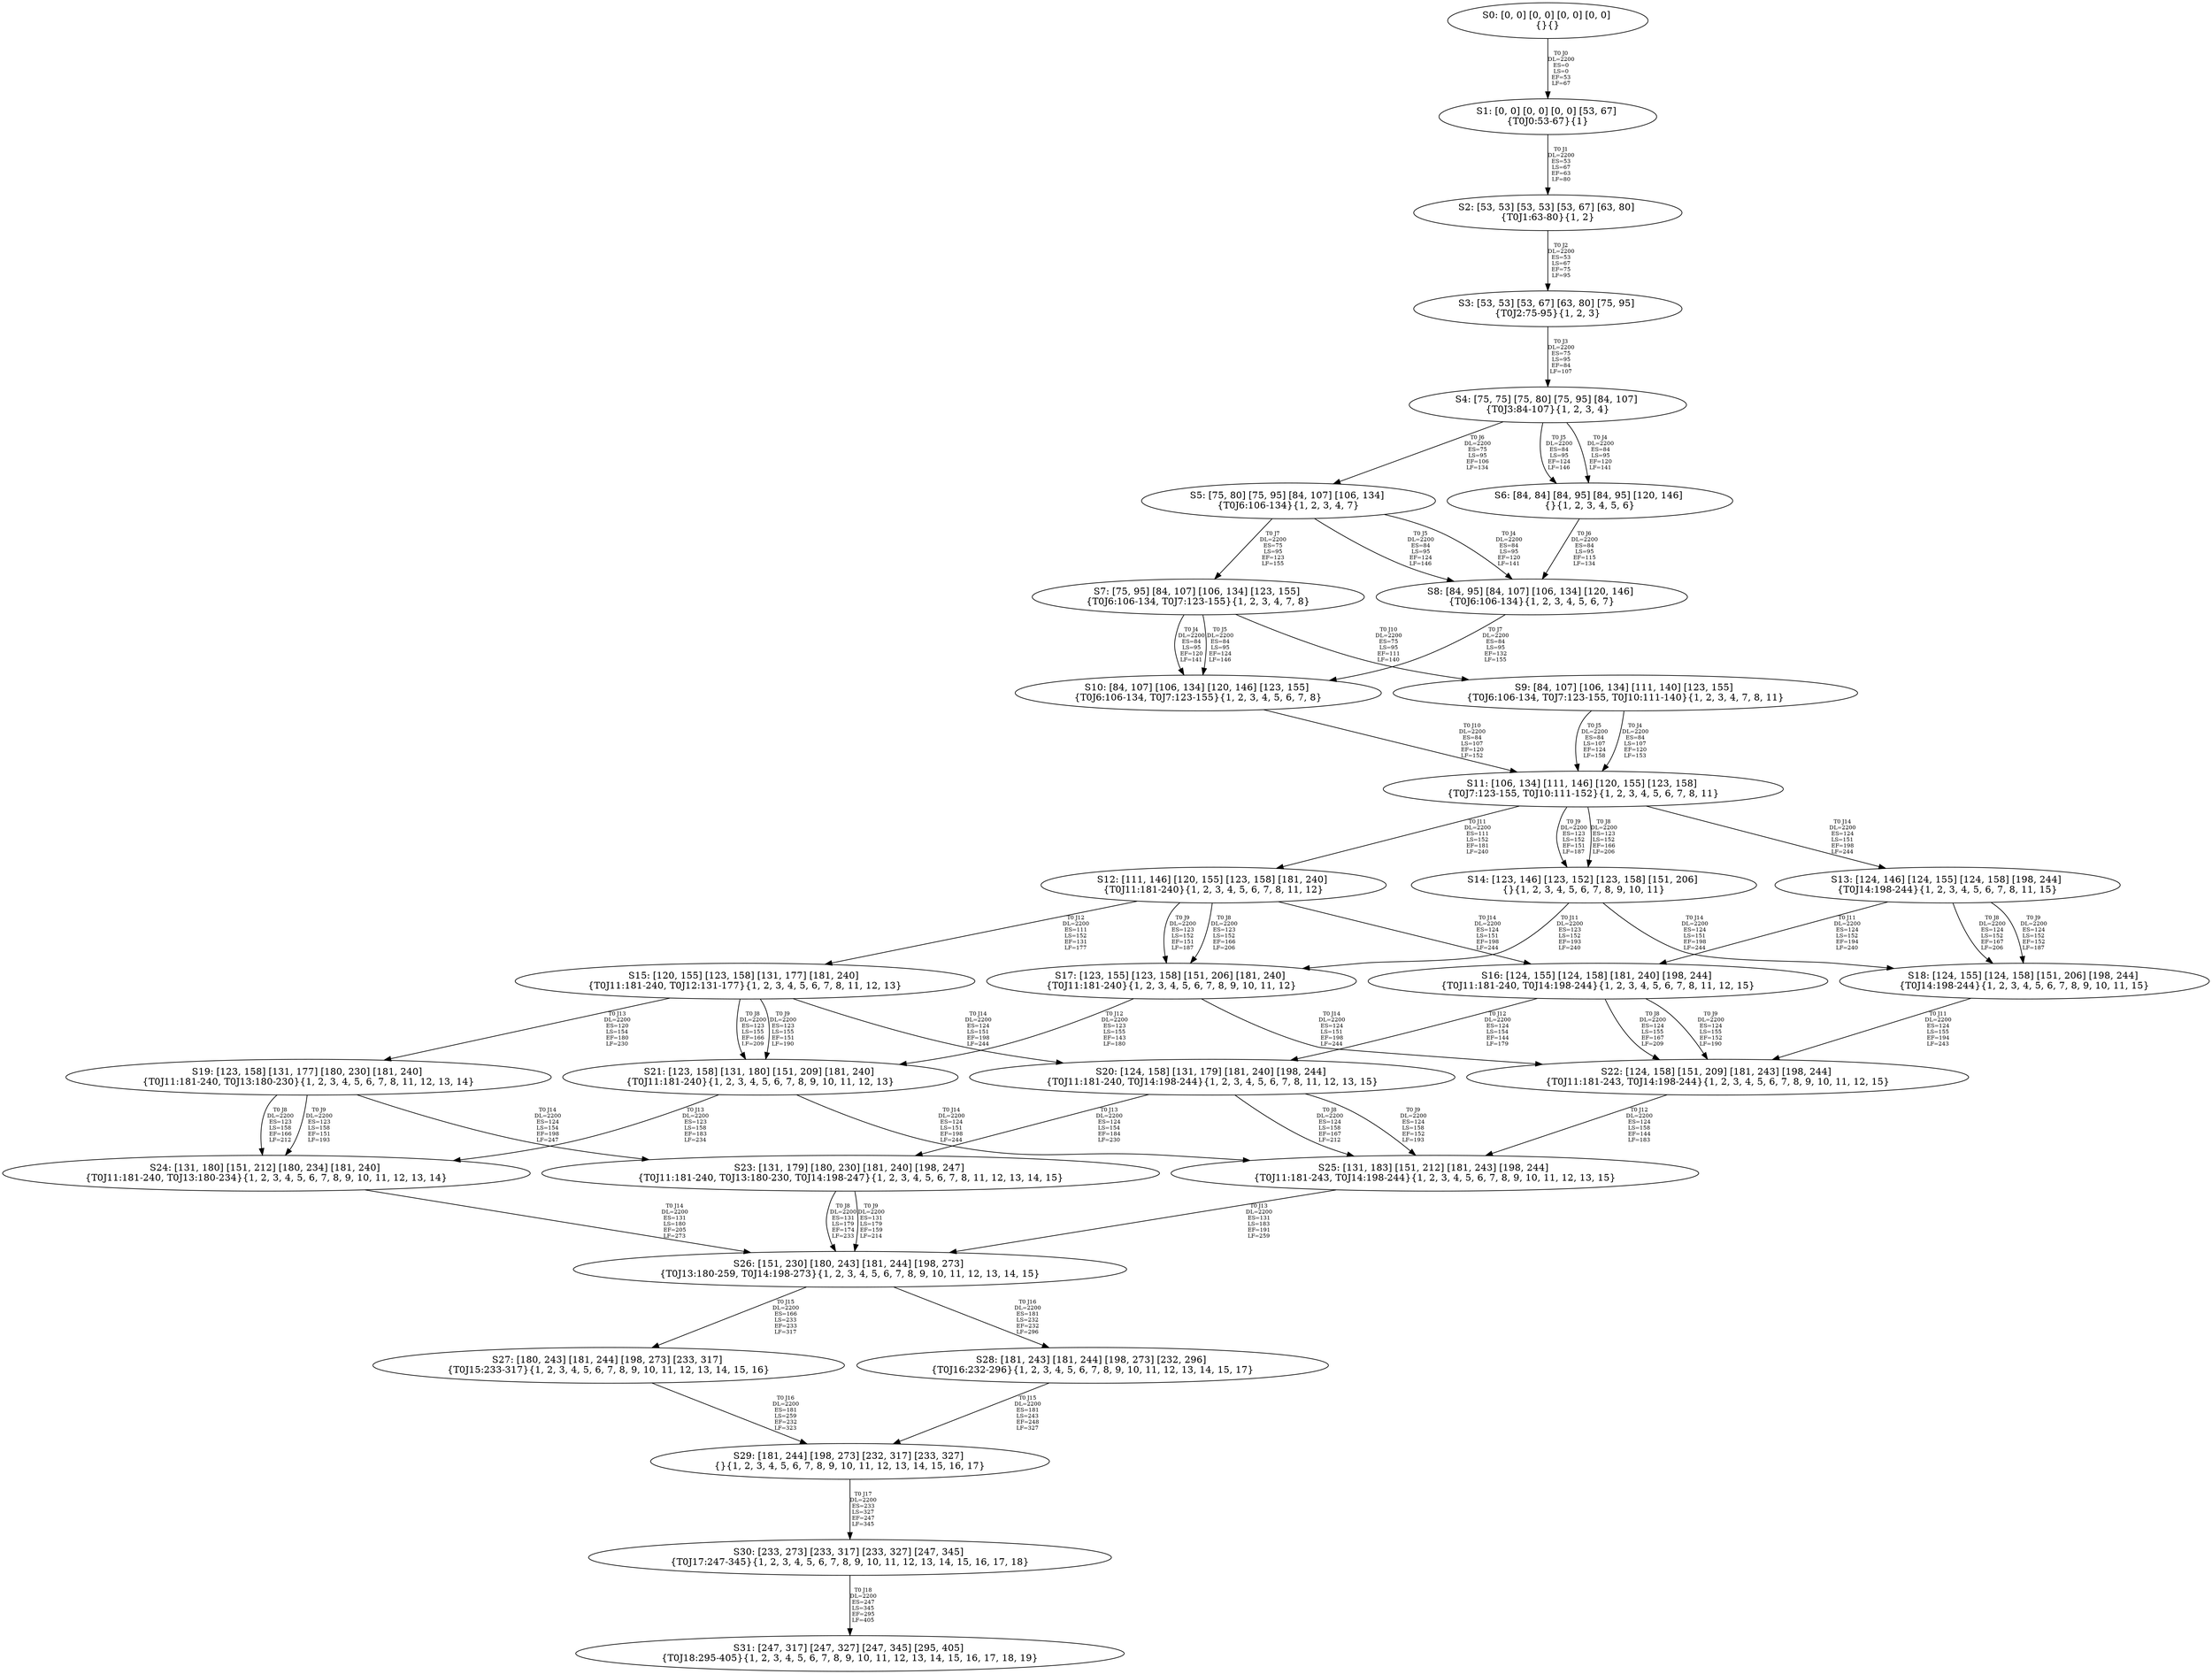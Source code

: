 digraph {
	S0[label="S0: [0, 0] [0, 0] [0, 0] [0, 0] \n{}{}"];
	S1[label="S1: [0, 0] [0, 0] [0, 0] [53, 67] \n{T0J0:53-67}{1}"];
	S2[label="S2: [53, 53] [53, 53] [53, 67] [63, 80] \n{T0J1:63-80}{1, 2}"];
	S3[label="S3: [53, 53] [53, 67] [63, 80] [75, 95] \n{T0J2:75-95}{1, 2, 3}"];
	S4[label="S4: [75, 75] [75, 80] [75, 95] [84, 107] \n{T0J3:84-107}{1, 2, 3, 4}"];
	S5[label="S5: [75, 80] [75, 95] [84, 107] [106, 134] \n{T0J6:106-134}{1, 2, 3, 4, 7}"];
	S6[label="S6: [84, 84] [84, 95] [84, 95] [120, 146] \n{}{1, 2, 3, 4, 5, 6}"];
	S7[label="S7: [75, 95] [84, 107] [106, 134] [123, 155] \n{T0J6:106-134, T0J7:123-155}{1, 2, 3, 4, 7, 8}"];
	S8[label="S8: [84, 95] [84, 107] [106, 134] [120, 146] \n{T0J6:106-134}{1, 2, 3, 4, 5, 6, 7}"];
	S9[label="S9: [84, 107] [106, 134] [111, 140] [123, 155] \n{T0J6:106-134, T0J7:123-155, T0J10:111-140}{1, 2, 3, 4, 7, 8, 11}"];
	S10[label="S10: [84, 107] [106, 134] [120, 146] [123, 155] \n{T0J6:106-134, T0J7:123-155}{1, 2, 3, 4, 5, 6, 7, 8}"];
	S11[label="S11: [106, 134] [111, 146] [120, 155] [123, 158] \n{T0J7:123-155, T0J10:111-152}{1, 2, 3, 4, 5, 6, 7, 8, 11}"];
	S12[label="S12: [111, 146] [120, 155] [123, 158] [181, 240] \n{T0J11:181-240}{1, 2, 3, 4, 5, 6, 7, 8, 11, 12}"];
	S13[label="S13: [124, 146] [124, 155] [124, 158] [198, 244] \n{T0J14:198-244}{1, 2, 3, 4, 5, 6, 7, 8, 11, 15}"];
	S14[label="S14: [123, 146] [123, 152] [123, 158] [151, 206] \n{}{1, 2, 3, 4, 5, 6, 7, 8, 9, 10, 11}"];
	S15[label="S15: [120, 155] [123, 158] [131, 177] [181, 240] \n{T0J11:181-240, T0J12:131-177}{1, 2, 3, 4, 5, 6, 7, 8, 11, 12, 13}"];
	S16[label="S16: [124, 155] [124, 158] [181, 240] [198, 244] \n{T0J11:181-240, T0J14:198-244}{1, 2, 3, 4, 5, 6, 7, 8, 11, 12, 15}"];
	S17[label="S17: [123, 155] [123, 158] [151, 206] [181, 240] \n{T0J11:181-240}{1, 2, 3, 4, 5, 6, 7, 8, 9, 10, 11, 12}"];
	S18[label="S18: [124, 155] [124, 158] [151, 206] [198, 244] \n{T0J14:198-244}{1, 2, 3, 4, 5, 6, 7, 8, 9, 10, 11, 15}"];
	S19[label="S19: [123, 158] [131, 177] [180, 230] [181, 240] \n{T0J11:181-240, T0J13:180-230}{1, 2, 3, 4, 5, 6, 7, 8, 11, 12, 13, 14}"];
	S20[label="S20: [124, 158] [131, 179] [181, 240] [198, 244] \n{T0J11:181-240, T0J14:198-244}{1, 2, 3, 4, 5, 6, 7, 8, 11, 12, 13, 15}"];
	S21[label="S21: [123, 158] [131, 180] [151, 209] [181, 240] \n{T0J11:181-240}{1, 2, 3, 4, 5, 6, 7, 8, 9, 10, 11, 12, 13}"];
	S22[label="S22: [124, 158] [151, 209] [181, 243] [198, 244] \n{T0J11:181-243, T0J14:198-244}{1, 2, 3, 4, 5, 6, 7, 8, 9, 10, 11, 12, 15}"];
	S23[label="S23: [131, 179] [180, 230] [181, 240] [198, 247] \n{T0J11:181-240, T0J13:180-230, T0J14:198-247}{1, 2, 3, 4, 5, 6, 7, 8, 11, 12, 13, 14, 15}"];
	S24[label="S24: [131, 180] [151, 212] [180, 234] [181, 240] \n{T0J11:181-240, T0J13:180-234}{1, 2, 3, 4, 5, 6, 7, 8, 9, 10, 11, 12, 13, 14}"];
	S25[label="S25: [131, 183] [151, 212] [181, 243] [198, 244] \n{T0J11:181-243, T0J14:198-244}{1, 2, 3, 4, 5, 6, 7, 8, 9, 10, 11, 12, 13, 15}"];
	S26[label="S26: [151, 230] [180, 243] [181, 244] [198, 273] \n{T0J13:180-259, T0J14:198-273}{1, 2, 3, 4, 5, 6, 7, 8, 9, 10, 11, 12, 13, 14, 15}"];
	S27[label="S27: [180, 243] [181, 244] [198, 273] [233, 317] \n{T0J15:233-317}{1, 2, 3, 4, 5, 6, 7, 8, 9, 10, 11, 12, 13, 14, 15, 16}"];
	S28[label="S28: [181, 243] [181, 244] [198, 273] [232, 296] \n{T0J16:232-296}{1, 2, 3, 4, 5, 6, 7, 8, 9, 10, 11, 12, 13, 14, 15, 17}"];
	S29[label="S29: [181, 244] [198, 273] [232, 317] [233, 327] \n{}{1, 2, 3, 4, 5, 6, 7, 8, 9, 10, 11, 12, 13, 14, 15, 16, 17}"];
	S30[label="S30: [233, 273] [233, 317] [233, 327] [247, 345] \n{T0J17:247-345}{1, 2, 3, 4, 5, 6, 7, 8, 9, 10, 11, 12, 13, 14, 15, 16, 17, 18}"];
	S31[label="S31: [247, 317] [247, 327] [247, 345] [295, 405] \n{T0J18:295-405}{1, 2, 3, 4, 5, 6, 7, 8, 9, 10, 11, 12, 13, 14, 15, 16, 17, 18, 19}"];
	S0 -> S1[label="T0 J0\nDL=2200\nES=0\nLS=0\nEF=53\nLF=67",fontsize=8];
	S1 -> S2[label="T0 J1\nDL=2200\nES=53\nLS=67\nEF=63\nLF=80",fontsize=8];
	S2 -> S3[label="T0 J2\nDL=2200\nES=53\nLS=67\nEF=75\nLF=95",fontsize=8];
	S3 -> S4[label="T0 J3\nDL=2200\nES=75\nLS=95\nEF=84\nLF=107",fontsize=8];
	S4 -> S6[label="T0 J4\nDL=2200\nES=84\nLS=95\nEF=120\nLF=141",fontsize=8];
	S4 -> S6[label="T0 J5\nDL=2200\nES=84\nLS=95\nEF=124\nLF=146",fontsize=8];
	S4 -> S5[label="T0 J6\nDL=2200\nES=75\nLS=95\nEF=106\nLF=134",fontsize=8];
	S5 -> S8[label="T0 J4\nDL=2200\nES=84\nLS=95\nEF=120\nLF=141",fontsize=8];
	S5 -> S8[label="T0 J5\nDL=2200\nES=84\nLS=95\nEF=124\nLF=146",fontsize=8];
	S5 -> S7[label="T0 J7\nDL=2200\nES=75\nLS=95\nEF=123\nLF=155",fontsize=8];
	S6 -> S8[label="T0 J6\nDL=2200\nES=84\nLS=95\nEF=115\nLF=134",fontsize=8];
	S7 -> S10[label="T0 J4\nDL=2200\nES=84\nLS=95\nEF=120\nLF=141",fontsize=8];
	S7 -> S10[label="T0 J5\nDL=2200\nES=84\nLS=95\nEF=124\nLF=146",fontsize=8];
	S7 -> S9[label="T0 J10\nDL=2200\nES=75\nLS=95\nEF=111\nLF=140",fontsize=8];
	S8 -> S10[label="T0 J7\nDL=2200\nES=84\nLS=95\nEF=132\nLF=155",fontsize=8];
	S9 -> S11[label="T0 J4\nDL=2200\nES=84\nLS=107\nEF=120\nLF=153",fontsize=8];
	S9 -> S11[label="T0 J5\nDL=2200\nES=84\nLS=107\nEF=124\nLF=158",fontsize=8];
	S10 -> S11[label="T0 J10\nDL=2200\nES=84\nLS=107\nEF=120\nLF=152",fontsize=8];
	S11 -> S14[label="T0 J8\nDL=2200\nES=123\nLS=152\nEF=166\nLF=206",fontsize=8];
	S11 -> S14[label="T0 J9\nDL=2200\nES=123\nLS=152\nEF=151\nLF=187",fontsize=8];
	S11 -> S12[label="T0 J11\nDL=2200\nES=111\nLS=152\nEF=181\nLF=240",fontsize=8];
	S11 -> S13[label="T0 J14\nDL=2200\nES=124\nLS=151\nEF=198\nLF=244",fontsize=8];
	S12 -> S17[label="T0 J8\nDL=2200\nES=123\nLS=152\nEF=166\nLF=206",fontsize=8];
	S12 -> S17[label="T0 J9\nDL=2200\nES=123\nLS=152\nEF=151\nLF=187",fontsize=8];
	S12 -> S15[label="T0 J12\nDL=2200\nES=111\nLS=152\nEF=131\nLF=177",fontsize=8];
	S12 -> S16[label="T0 J14\nDL=2200\nES=124\nLS=151\nEF=198\nLF=244",fontsize=8];
	S13 -> S18[label="T0 J8\nDL=2200\nES=124\nLS=152\nEF=167\nLF=206",fontsize=8];
	S13 -> S18[label="T0 J9\nDL=2200\nES=124\nLS=152\nEF=152\nLF=187",fontsize=8];
	S13 -> S16[label="T0 J11\nDL=2200\nES=124\nLS=152\nEF=194\nLF=240",fontsize=8];
	S14 -> S17[label="T0 J11\nDL=2200\nES=123\nLS=152\nEF=193\nLF=240",fontsize=8];
	S14 -> S18[label="T0 J14\nDL=2200\nES=124\nLS=151\nEF=198\nLF=244",fontsize=8];
	S15 -> S21[label="T0 J8\nDL=2200\nES=123\nLS=155\nEF=166\nLF=209",fontsize=8];
	S15 -> S21[label="T0 J9\nDL=2200\nES=123\nLS=155\nEF=151\nLF=190",fontsize=8];
	S15 -> S19[label="T0 J13\nDL=2200\nES=120\nLS=154\nEF=180\nLF=230",fontsize=8];
	S15 -> S20[label="T0 J14\nDL=2200\nES=124\nLS=151\nEF=198\nLF=244",fontsize=8];
	S16 -> S22[label="T0 J8\nDL=2200\nES=124\nLS=155\nEF=167\nLF=209",fontsize=8];
	S16 -> S22[label="T0 J9\nDL=2200\nES=124\nLS=155\nEF=152\nLF=190",fontsize=8];
	S16 -> S20[label="T0 J12\nDL=2200\nES=124\nLS=154\nEF=144\nLF=179",fontsize=8];
	S17 -> S21[label="T0 J12\nDL=2200\nES=123\nLS=155\nEF=143\nLF=180",fontsize=8];
	S17 -> S22[label="T0 J14\nDL=2200\nES=124\nLS=151\nEF=198\nLF=244",fontsize=8];
	S18 -> S22[label="T0 J11\nDL=2200\nES=124\nLS=155\nEF=194\nLF=243",fontsize=8];
	S19 -> S24[label="T0 J8\nDL=2200\nES=123\nLS=158\nEF=166\nLF=212",fontsize=8];
	S19 -> S24[label="T0 J9\nDL=2200\nES=123\nLS=158\nEF=151\nLF=193",fontsize=8];
	S19 -> S23[label="T0 J14\nDL=2200\nES=124\nLS=154\nEF=198\nLF=247",fontsize=8];
	S20 -> S25[label="T0 J8\nDL=2200\nES=124\nLS=158\nEF=167\nLF=212",fontsize=8];
	S20 -> S25[label="T0 J9\nDL=2200\nES=124\nLS=158\nEF=152\nLF=193",fontsize=8];
	S20 -> S23[label="T0 J13\nDL=2200\nES=124\nLS=154\nEF=184\nLF=230",fontsize=8];
	S21 -> S24[label="T0 J13\nDL=2200\nES=123\nLS=158\nEF=183\nLF=234",fontsize=8];
	S21 -> S25[label="T0 J14\nDL=2200\nES=124\nLS=151\nEF=198\nLF=244",fontsize=8];
	S22 -> S25[label="T0 J12\nDL=2200\nES=124\nLS=158\nEF=144\nLF=183",fontsize=8];
	S23 -> S26[label="T0 J8\nDL=2200\nES=131\nLS=179\nEF=174\nLF=233",fontsize=8];
	S23 -> S26[label="T0 J9\nDL=2200\nES=131\nLS=179\nEF=159\nLF=214",fontsize=8];
	S24 -> S26[label="T0 J14\nDL=2200\nES=131\nLS=180\nEF=205\nLF=273",fontsize=8];
	S25 -> S26[label="T0 J13\nDL=2200\nES=131\nLS=183\nEF=191\nLF=259",fontsize=8];
	S26 -> S27[label="T0 J15\nDL=2200\nES=166\nLS=233\nEF=233\nLF=317",fontsize=8];
	S26 -> S28[label="T0 J16\nDL=2200\nES=181\nLS=232\nEF=232\nLF=296",fontsize=8];
	S27 -> S29[label="T0 J16\nDL=2200\nES=181\nLS=259\nEF=232\nLF=323",fontsize=8];
	S28 -> S29[label="T0 J15\nDL=2200\nES=181\nLS=243\nEF=248\nLF=327",fontsize=8];
	S29 -> S30[label="T0 J17\nDL=2200\nES=233\nLS=327\nEF=247\nLF=345",fontsize=8];
	S30 -> S31[label="T0 J18\nDL=2200\nES=247\nLS=345\nEF=295\nLF=405",fontsize=8];
}
